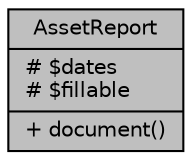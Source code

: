 digraph "AssetReport"
{
 // LATEX_PDF_SIZE
  bgcolor="transparent";
  edge [fontname="Helvetica",fontsize="10",labelfontname="Helvetica",labelfontsize="10"];
  node [fontname="Helvetica",fontsize="10",shape=record];
  Node1 [label="{AssetReport\n|# $dates\l# $fillable\l|+ document()\l}",height=0.2,width=0.4,color="black", fillcolor="grey75", style="filled", fontcolor="black",tooltip="Datos del historico de los reportes del modulo de bienes."];
}
